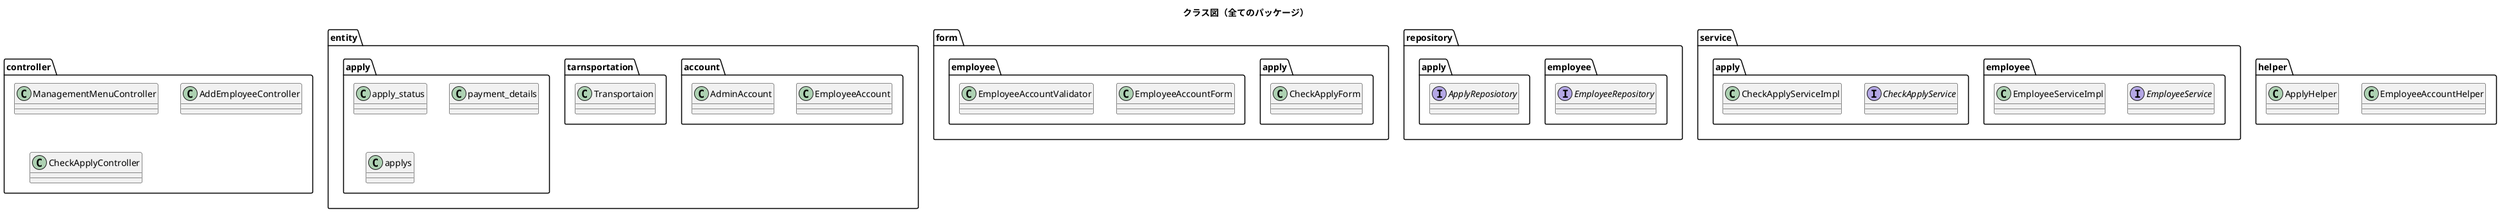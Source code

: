 @startuml
title クラス図（全てのパッケージ）

package controller{
    class ManagementMenuController
    class AddEmployeeController
    'class AddAdminController
    class CheckApplyController
    
}
package entity {
    
    package account{
        class EmployeeAccount
        class AdminAccount
    }
    package tarnsportation{
        class Transportaion
        
    }
    package apply{
        class apply_status
        class payment_details
        class applys
    }
}
package form{
    package apply{
        class CheckApplyForm
    }
    package employee{
        class EmployeeAccountForm
        class EmployeeAccountValidator
    }
}
package repository{
    package employee{
        interface EmployeeRepository
    }
    package apply{
        interface ApplyReposiotory
    }
}

package service{
        package employee{
            interface EmployeeService
            class EmployeeServiceImpl
        }
        package apply{
            interface CheckApplyService
            class CheckApplyServiceImpl
        }
    }

package helper{
    class EmployeeAccountHelper
    class ApplyHelper
}

@enduml